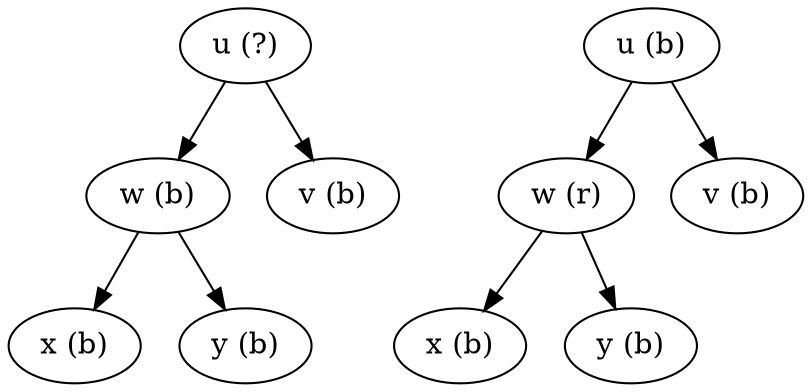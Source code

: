 digraph G {
	margin = 0;
	ordering = out;

	x1 [ label="x (b)" ];
	w1 [ label="w (b)" ];
	y1 [ label="y (b)" ];
	u1 [ label="u (?)" ];
	v1 [ label="v (b)" ];

	x2 [ label="x (b)" ];
	w2 [ label="w (r)" ];
	y2 [ label="y (b)" ];
	u2 [ label="u (b)" ];
	v2 [ label="v (b)" ];


	u1 -> { w1; v1 };
	w1 -> { x1; y1 };

	u2 -> { w2; v2 };
	w2 -> { x2; y2 };

}

